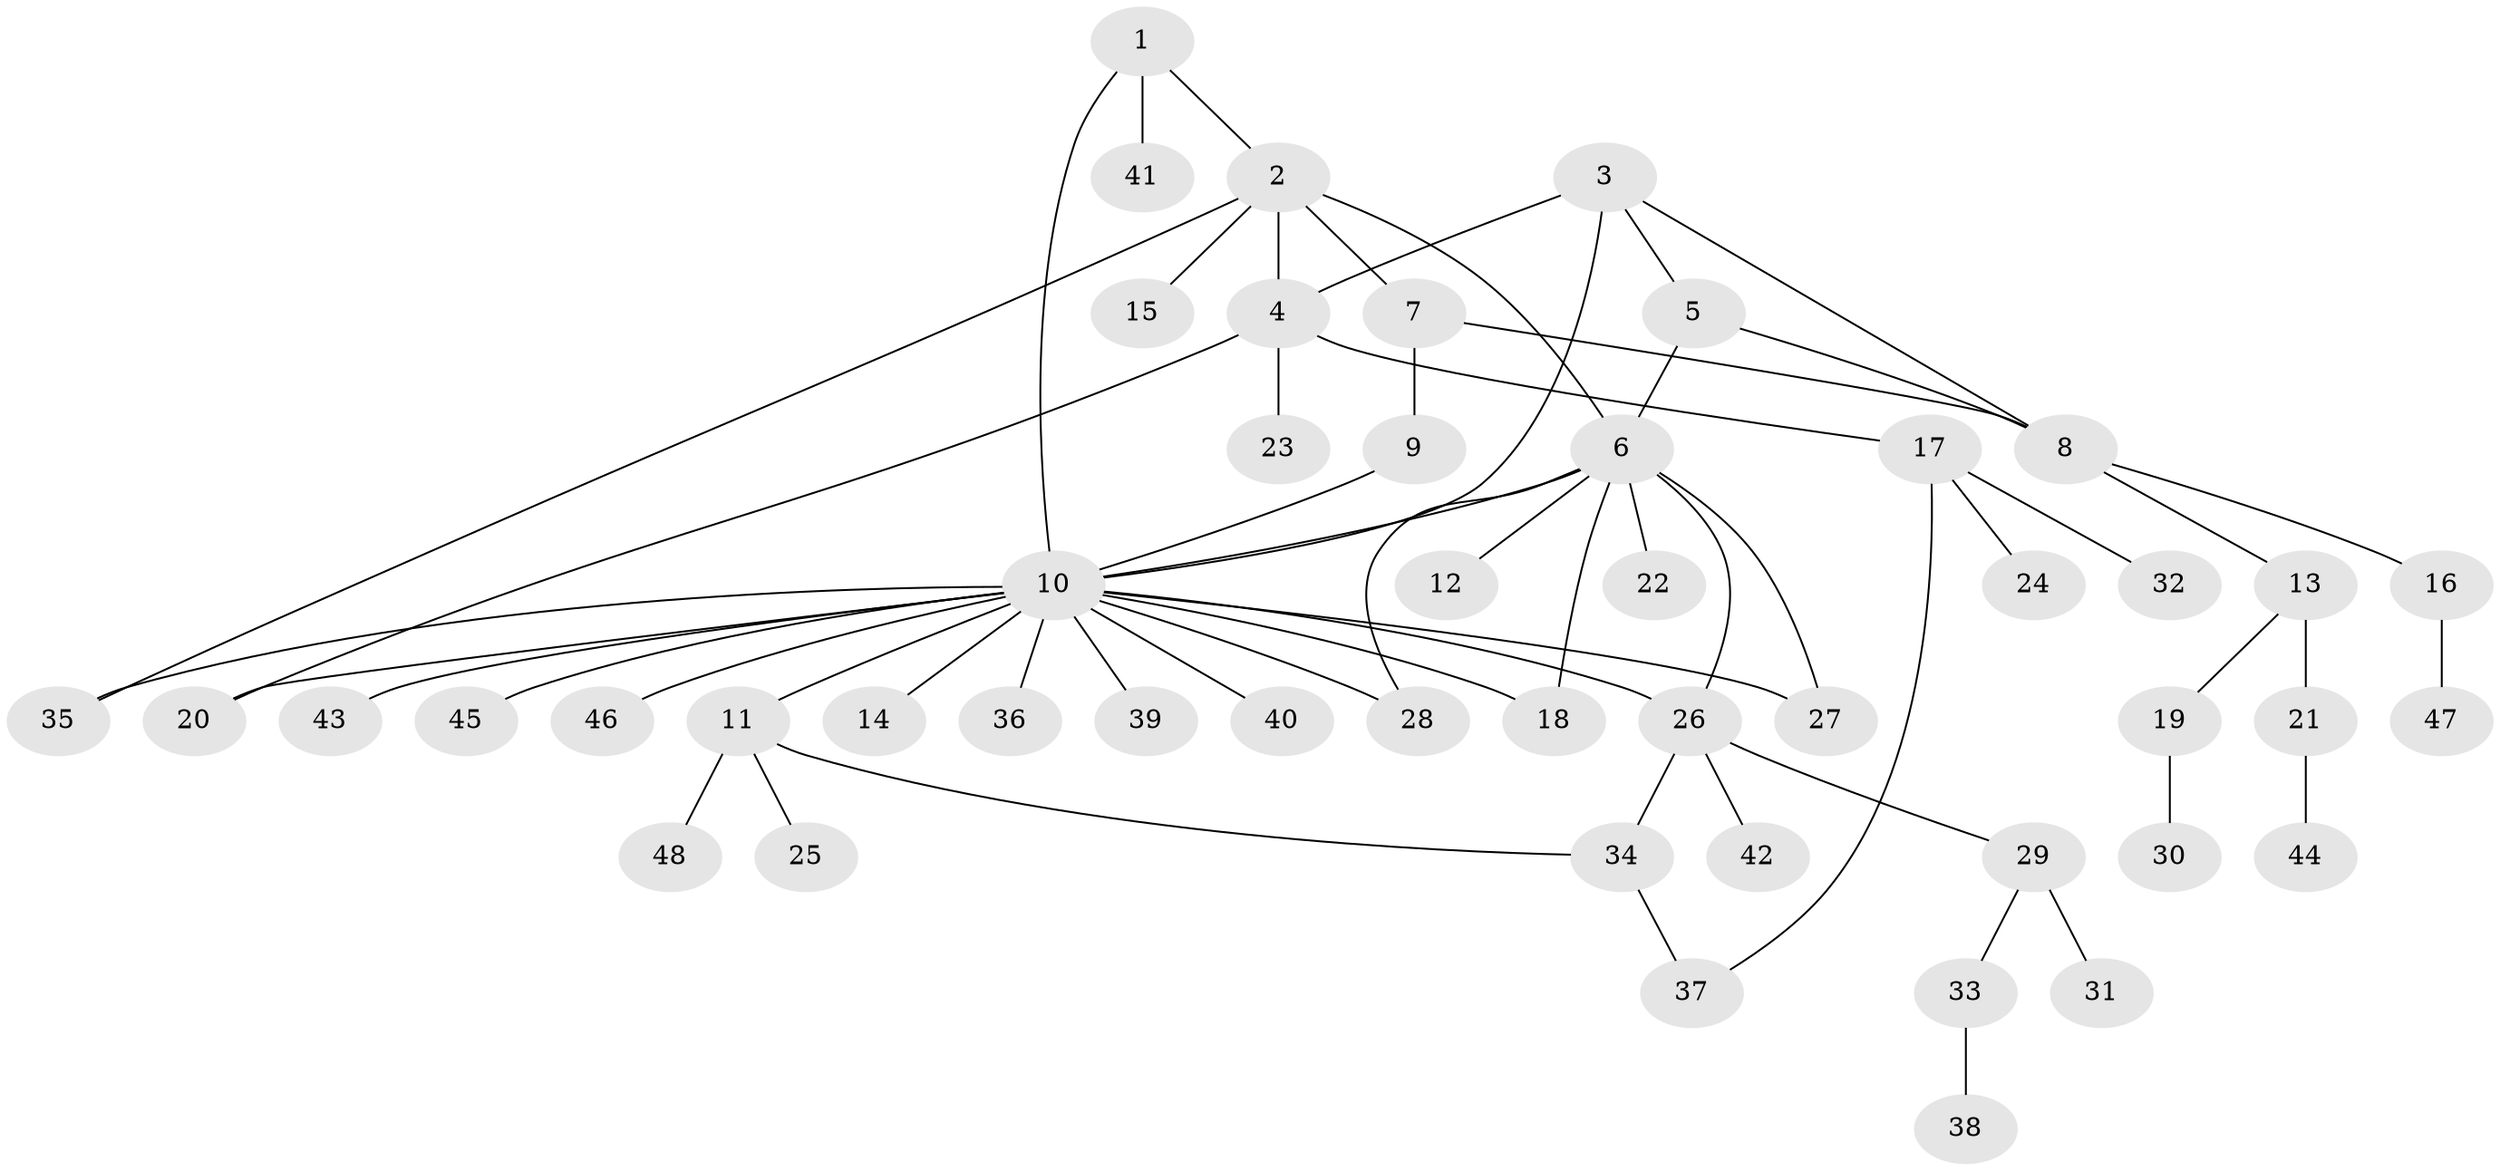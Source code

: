 // coarse degree distribution, {2: 0.2647058823529412, 7: 0.029411764705882353, 19: 0.029411764705882353, 4: 0.058823529411764705, 5: 0.058823529411764705, 8: 0.029411764705882353, 1: 0.47058823529411764, 3: 0.058823529411764705}
// Generated by graph-tools (version 1.1) at 2025/42/03/06/25 10:42:14]
// undirected, 48 vertices, 61 edges
graph export_dot {
graph [start="1"]
  node [color=gray90,style=filled];
  1;
  2;
  3;
  4;
  5;
  6;
  7;
  8;
  9;
  10;
  11;
  12;
  13;
  14;
  15;
  16;
  17;
  18;
  19;
  20;
  21;
  22;
  23;
  24;
  25;
  26;
  27;
  28;
  29;
  30;
  31;
  32;
  33;
  34;
  35;
  36;
  37;
  38;
  39;
  40;
  41;
  42;
  43;
  44;
  45;
  46;
  47;
  48;
  1 -- 2;
  1 -- 10;
  1 -- 41;
  2 -- 4;
  2 -- 6;
  2 -- 7;
  2 -- 15;
  2 -- 35;
  3 -- 4;
  3 -- 5;
  3 -- 8;
  3 -- 10;
  4 -- 17;
  4 -- 20;
  4 -- 23;
  5 -- 6;
  5 -- 8;
  6 -- 10;
  6 -- 12;
  6 -- 18;
  6 -- 22;
  6 -- 26;
  6 -- 27;
  6 -- 28;
  7 -- 8;
  7 -- 9;
  8 -- 13;
  8 -- 16;
  9 -- 10;
  10 -- 11;
  10 -- 14;
  10 -- 18;
  10 -- 20;
  10 -- 26;
  10 -- 27;
  10 -- 28;
  10 -- 35;
  10 -- 36;
  10 -- 39;
  10 -- 40;
  10 -- 43;
  10 -- 45;
  10 -- 46;
  11 -- 25;
  11 -- 34;
  11 -- 48;
  13 -- 19;
  13 -- 21;
  16 -- 47;
  17 -- 24;
  17 -- 32;
  17 -- 37;
  19 -- 30;
  21 -- 44;
  26 -- 29;
  26 -- 34;
  26 -- 42;
  29 -- 31;
  29 -- 33;
  33 -- 38;
  34 -- 37;
}
